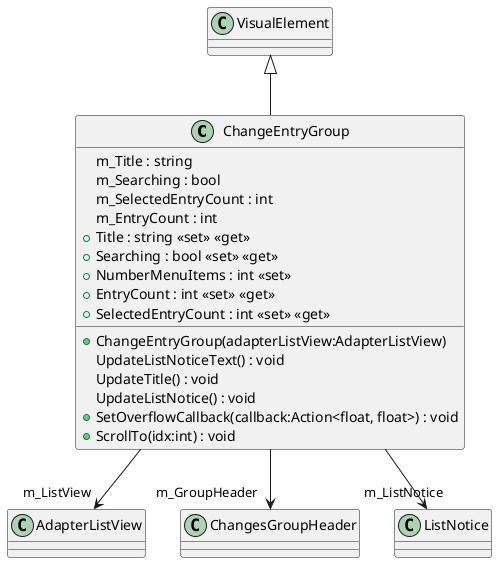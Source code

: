 @startuml
class ChangeEntryGroup {
    m_Title : string
    m_Searching : bool
    m_SelectedEntryCount : int
    m_EntryCount : int
    + ChangeEntryGroup(adapterListView:AdapterListView)
    + Title : string <<set>> <<get>>
    + Searching : bool <<set>> <<get>>
    + NumberMenuItems : int <<set>>
    + EntryCount : int <<set>> <<get>>
    + SelectedEntryCount : int <<set>> <<get>>
    UpdateListNoticeText() : void
    UpdateTitle() : void
    UpdateListNotice() : void
    + SetOverflowCallback(callback:Action<float, float>) : void
    + ScrollTo(idx:int) : void
}
VisualElement <|-- ChangeEntryGroup
ChangeEntryGroup --> "m_ListView" AdapterListView
ChangeEntryGroup --> "m_GroupHeader" ChangesGroupHeader
ChangeEntryGroup --> "m_ListNotice" ListNotice
@enduml
